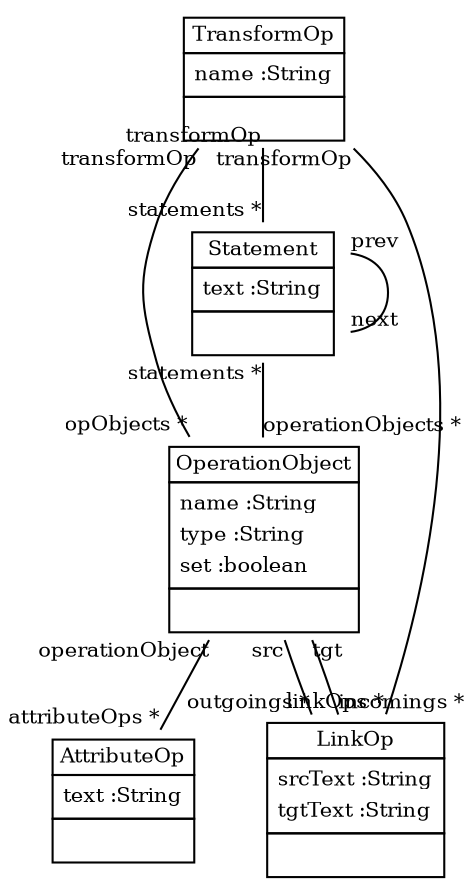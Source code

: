 
 digraph ClassDiagram {
    node [shape = none, fontsize = 10]; 
    edge [fontsize = 10];
    
    
    _TransformOp [label=<<table border='0' cellborder='1' cellspacing='0'> <tr> <td HREF="../src/org/sdmlib/models/transformations/TransformOp.java">TransformOp</td> </tr> <tr><td><table border='0' cellborder='0' cellspacing='0'> <tr><td align='left'>name :String</td></tr>  </table></td></tr> <tr><td><table border='0' cellborder='0' cellspacing='0'> <tr><td> </td></tr> </table></td></tr> </table>>];
    _OperationObject [label=<<table border='0' cellborder='1' cellspacing='0'> <tr> <td HREF="../src/org/sdmlib/models/transformations/OperationObject.java">OperationObject</td> </tr> <tr><td><table border='0' cellborder='0' cellspacing='0'> <tr><td align='left'>name :String</td></tr> <tr><td align='left'>type :String</td></tr> <tr><td align='left'>set :boolean</td></tr>  </table></td></tr> <tr><td><table border='0' cellborder='0' cellspacing='0'> <tr><td> </td></tr> </table></td></tr> </table>>];
    _AttributeOp [label=<<table border='0' cellborder='1' cellspacing='0'> <tr> <td HREF="../src/org/sdmlib/models/transformations/AttributeOp.java">AttributeOp</td> </tr> <tr><td><table border='0' cellborder='0' cellspacing='0'> <tr><td align='left'>text :String</td></tr>  </table></td></tr> <tr><td><table border='0' cellborder='0' cellspacing='0'> <tr><td> </td></tr> </table></td></tr> </table>>];
    _LinkOp [label=<<table border='0' cellborder='1' cellspacing='0'> <tr> <td HREF="../src/org/sdmlib/models/transformations/LinkOp.java">LinkOp</td> </tr> <tr><td><table border='0' cellborder='0' cellspacing='0'> <tr><td align='left'>srcText :String</td></tr> <tr><td align='left'>tgtText :String</td></tr>  </table></td></tr> <tr><td><table border='0' cellborder='0' cellspacing='0'> <tr><td> </td></tr> </table></td></tr> </table>>];
    _Statement [label=<<table border='0' cellborder='1' cellspacing='0'> <tr> <td HREF="../src/org/sdmlib/models/transformations/Statement.java">Statement</td> </tr> <tr><td><table border='0' cellborder='0' cellspacing='0'> <tr><td align='left'>text :String</td></tr>  </table></td></tr> <tr><td><table border='0' cellborder='0' cellspacing='0'> <tr><td> </td></tr> </table></td></tr> </table>>];
    
    
    
    _TransformOp -> _OperationObject [headlabel = "opObjects *" taillabel = "transformOp" arrowhead = "none" ];
    _OperationObject -> _AttributeOp [headlabel = "attributeOps *" taillabel = "operationObject" arrowhead = "none" ];
    _OperationObject -> _LinkOp [headlabel = "outgoings *" taillabel = "src" arrowhead = "none" ];
    _LinkOp -> _OperationObject [headlabel = "tgt" taillabel = "incomings *" arrowhead = "none" ];
    _TransformOp -> _LinkOp [headlabel = "linkOps *" taillabel = "transformOp" arrowhead = "none" ];
    _Statement -> _Statement [headlabel = "next" taillabel = "prev" arrowhead = "none" ];
    _Statement -> _OperationObject [headlabel = "operationObjects *" taillabel = "statements *" arrowhead = "none" ];
    _TransformOp -> _Statement [headlabel = "statements *" taillabel = "transformOp" arrowhead = "none" ];
}
